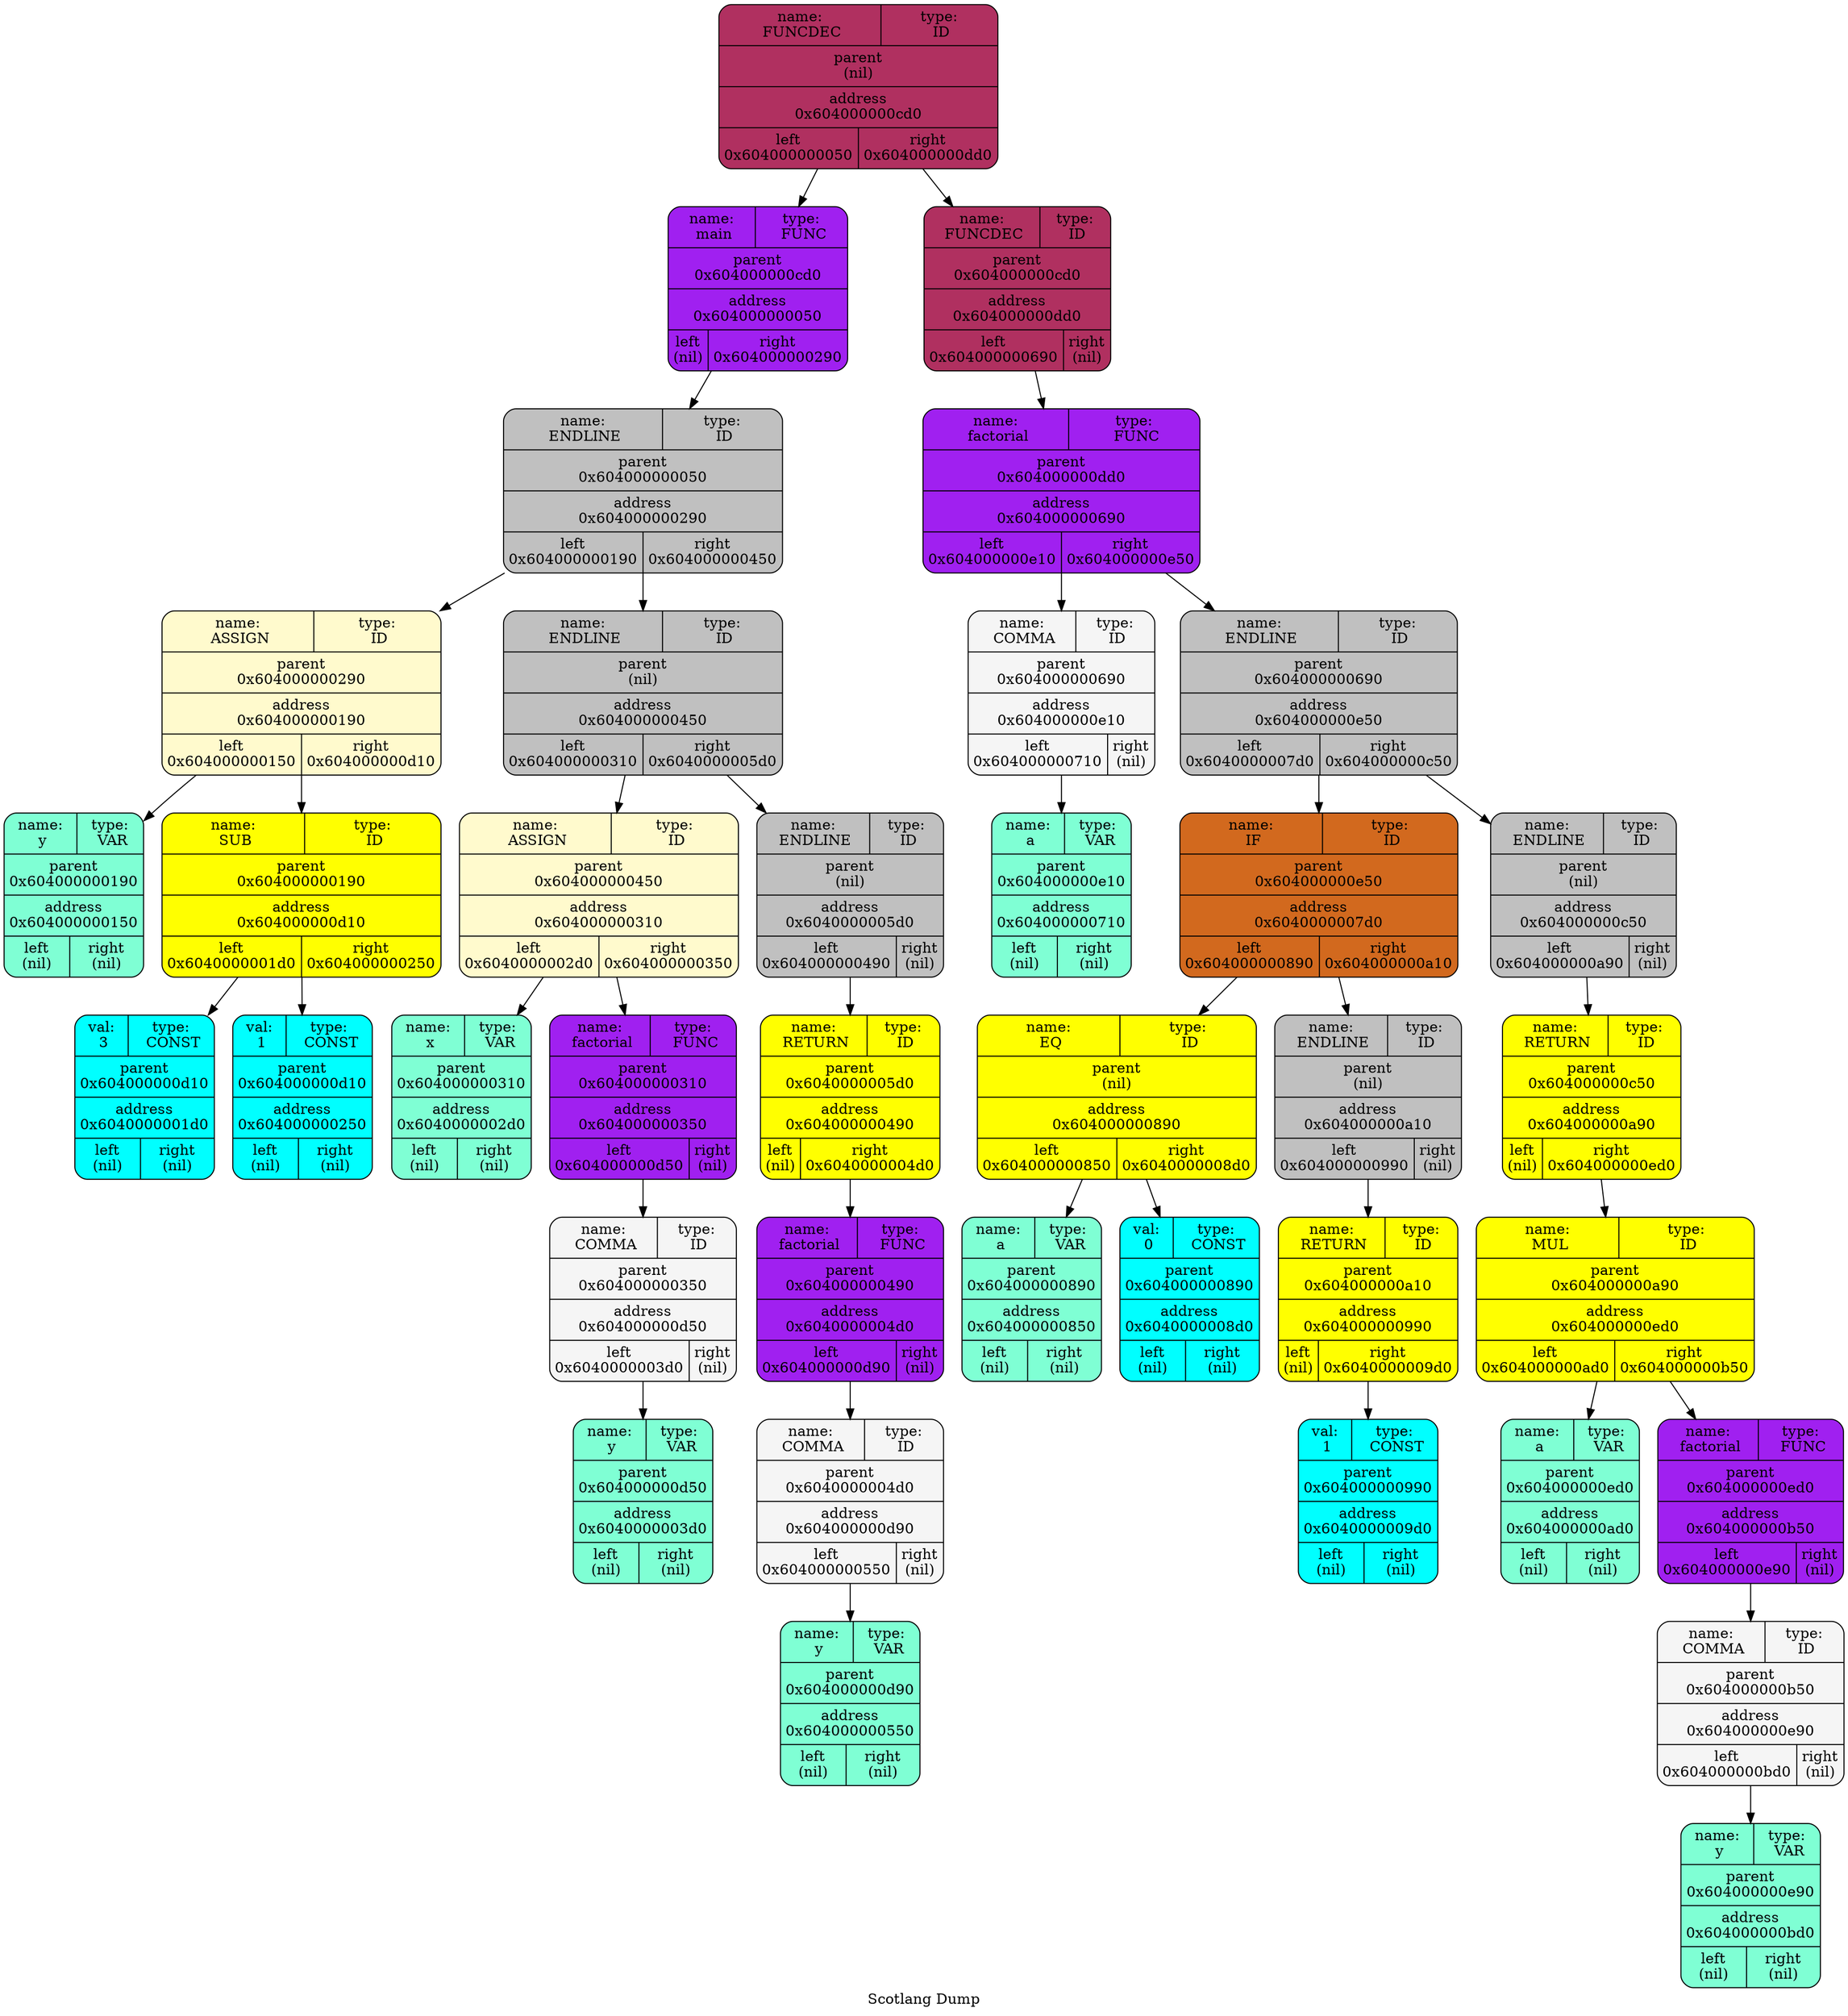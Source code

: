   digraph tree  {
  node[   shape     = "Mrecord",  style     = "filled",  fillcolor = "white",  fontcolor = "#000000",  margin    = "0.075"];
  rankdir   = "TB";

  label     = "Scotlang Dump";
"node0" [shape = "Mrecord", label = "{{<left>name:\n FUNCDEC | <right>type:\n ID} | parent\n(nil) | <f0> address\n0x604000000cd0| {<left>left\n0x604000000050 | <right>right\n0x604000000dd0\n}}", fillcolor = "x11maroon"]
"node1" [shape = "Mrecord", label = "{{<left>name:\n main | <right>type:\n FUNC} | parent\n0x604000000cd0 | <f0> address\n0x604000000050| {<left>left\n(nil) | <right>right\n0x604000000290\n}}", fillcolor = "purple"]
"node2" [shape = "Mrecord", label = "{{<left>name:\n ENDLINE | <right>type:\n ID} | parent\n0x604000000050 | <f0> address\n0x604000000290| {<left>left\n0x604000000190 | <right>right\n0x604000000450\n}}", fillcolor = "gray"]
"node3" [shape = "Mrecord", label = "{{<left>name:\n ASSIGN | <right>type:\n ID} | parent\n0x604000000290 | <f0> address\n0x604000000190| {<left>left\n0x604000000150 | <right>right\n0x604000000d10\n}}", fillcolor = "lemonchiffon"]
"node4" [shape = "Mrecord", label = "{{<left>name:\n y | <right>type:\n VAR} | parent\n0x604000000190 | <f0> address\n0x604000000150| {<left>left\n(nil) | <right>right\n(nil)\n}}", fillcolor = "aquamarine"]
"node3" -> "node4"
"node5" [shape = "Mrecord", label = "{{<left>name:\n SUB | <right>type:\n ID} | parent\n0x604000000190 | <f0> address\n0x604000000d10| {<left>left\n0x6040000001d0 | <right>right\n0x604000000250\n}}", fillcolor = "yellow"]
"node6" [shape = "Mrecord", label = "{{<left>val:\n 3 | <right>type:\n CONST} | parent\n0x604000000d10 | <f0> address\n0x6040000001d0| {<left>left\n(nil) | <right>right\n(nil)\n}}", fillcolor = "aqua"]
"node5" -> "node6"
"node7" [shape = "Mrecord", label = "{{<left>val:\n 1 | <right>type:\n CONST} | parent\n0x604000000d10 | <f0> address\n0x604000000250| {<left>left\n(nil) | <right>right\n(nil)\n}}", fillcolor = "aqua"]
"node5" -> "node7"
"node3" -> "node5"
"node2" -> "node3"
"node8" [shape = "Mrecord", label = "{{<left>name:\n ENDLINE | <right>type:\n ID} | parent\n(nil) | <f0> address\n0x604000000450| {<left>left\n0x604000000310 | <right>right\n0x6040000005d0\n}}", fillcolor = "gray"]
"node9" [shape = "Mrecord", label = "{{<left>name:\n ASSIGN | <right>type:\n ID} | parent\n0x604000000450 | <f0> address\n0x604000000310| {<left>left\n0x6040000002d0 | <right>right\n0x604000000350\n}}", fillcolor = "lemonchiffon"]
"node10" [shape = "Mrecord", label = "{{<left>name:\n x | <right>type:\n VAR} | parent\n0x604000000310 | <f0> address\n0x6040000002d0| {<left>left\n(nil) | <right>right\n(nil)\n}}", fillcolor = "aquamarine"]
"node9" -> "node10"
"node11" [shape = "Mrecord", label = "{{<left>name:\n factorial | <right>type:\n FUNC} | parent\n0x604000000310 | <f0> address\n0x604000000350| {<left>left\n0x604000000d50 | <right>right\n(nil)\n}}", fillcolor = "purple"]
"node12" [shape = "Mrecord", label = "{{<left>name:\n COMMA | <right>type:\n ID} | parent\n0x604000000350 | <f0> address\n0x604000000d50| {<left>left\n0x6040000003d0 | <right>right\n(nil)\n}}", fillcolor = "whitesmoke"]
"node13" [shape = "Mrecord", label = "{{<left>name:\n y | <right>type:\n VAR} | parent\n0x604000000d50 | <f0> address\n0x6040000003d0| {<left>left\n(nil) | <right>right\n(nil)\n}}", fillcolor = "aquamarine"]
"node12" -> "node13"
"node11" -> "node12"
"node9" -> "node11"
"node8" -> "node9"
"node14" [shape = "Mrecord", label = "{{<left>name:\n ENDLINE | <right>type:\n ID} | parent\n(nil) | <f0> address\n0x6040000005d0| {<left>left\n0x604000000490 | <right>right\n(nil)\n}}", fillcolor = "gray"]
"node15" [shape = "Mrecord", label = "{{<left>name:\n RETURN | <right>type:\n ID} | parent\n0x6040000005d0 | <f0> address\n0x604000000490| {<left>left\n(nil) | <right>right\n0x6040000004d0\n}}", fillcolor = "yellow"]
"node16" [shape = "Mrecord", label = "{{<left>name:\n factorial | <right>type:\n FUNC} | parent\n0x604000000490 | <f0> address\n0x6040000004d0| {<left>left\n0x604000000d90 | <right>right\n(nil)\n}}", fillcolor = "purple"]
"node17" [shape = "Mrecord", label = "{{<left>name:\n COMMA | <right>type:\n ID} | parent\n0x6040000004d0 | <f0> address\n0x604000000d90| {<left>left\n0x604000000550 | <right>right\n(nil)\n}}", fillcolor = "whitesmoke"]
"node18" [shape = "Mrecord", label = "{{<left>name:\n y | <right>type:\n VAR} | parent\n0x604000000d90 | <f0> address\n0x604000000550| {<left>left\n(nil) | <right>right\n(nil)\n}}", fillcolor = "aquamarine"]
"node17" -> "node18"
"node16" -> "node17"
"node15" -> "node16"
"node14" -> "node15"
"node8" -> "node14"
"node2" -> "node8"
"node1" -> "node2"
"node0" -> "node1"
"node19" [shape = "Mrecord", label = "{{<left>name:\n FUNCDEC | <right>type:\n ID} | parent\n0x604000000cd0 | <f0> address\n0x604000000dd0| {<left>left\n0x604000000690 | <right>right\n(nil)\n}}", fillcolor = "x11maroon"]
"node20" [shape = "Mrecord", label = "{{<left>name:\n factorial | <right>type:\n FUNC} | parent\n0x604000000dd0 | <f0> address\n0x604000000690| {<left>left\n0x604000000e10 | <right>right\n0x604000000e50\n}}", fillcolor = "purple"]
"node21" [shape = "Mrecord", label = "{{<left>name:\n COMMA | <right>type:\n ID} | parent\n0x604000000690 | <f0> address\n0x604000000e10| {<left>left\n0x604000000710 | <right>right\n(nil)\n}}", fillcolor = "whitesmoke"]
"node22" [shape = "Mrecord", label = "{{<left>name:\n a | <right>type:\n VAR} | parent\n0x604000000e10 | <f0> address\n0x604000000710| {<left>left\n(nil) | <right>right\n(nil)\n}}", fillcolor = "aquamarine"]
"node21" -> "node22"
"node20" -> "node21"
"node23" [shape = "Mrecord", label = "{{<left>name:\n ENDLINE | <right>type:\n ID} | parent\n0x604000000690 | <f0> address\n0x604000000e50| {<left>left\n0x6040000007d0 | <right>right\n0x604000000c50\n}}", fillcolor = "gray"]
"node24" [shape = "Mrecord", label = "{{<left>name:\n IF | <right>type:\n ID} | parent\n0x604000000e50 | <f0> address\n0x6040000007d0| {<left>left\n0x604000000890 | <right>right\n0x604000000a10\n}}", fillcolor = "chocolate"]
"node25" [shape = "Mrecord", label = "{{<left>name:\n EQ | <right>type:\n ID} | parent\n(nil) | <f0> address\n0x604000000890| {<left>left\n0x604000000850 | <right>right\n0x6040000008d0\n}}", fillcolor = "yellow"]
"node26" [shape = "Mrecord", label = "{{<left>name:\n a | <right>type:\n VAR} | parent\n0x604000000890 | <f0> address\n0x604000000850| {<left>left\n(nil) | <right>right\n(nil)\n}}", fillcolor = "aquamarine"]
"node25" -> "node26"
"node27" [shape = "Mrecord", label = "{{<left>val:\n 0 | <right>type:\n CONST} | parent\n0x604000000890 | <f0> address\n0x6040000008d0| {<left>left\n(nil) | <right>right\n(nil)\n}}", fillcolor = "aqua"]
"node25" -> "node27"
"node24" -> "node25"
"node28" [shape = "Mrecord", label = "{{<left>name:\n ENDLINE | <right>type:\n ID} | parent\n(nil) | <f0> address\n0x604000000a10| {<left>left\n0x604000000990 | <right>right\n(nil)\n}}", fillcolor = "gray"]
"node29" [shape = "Mrecord", label = "{{<left>name:\n RETURN | <right>type:\n ID} | parent\n0x604000000a10 | <f0> address\n0x604000000990| {<left>left\n(nil) | <right>right\n0x6040000009d0\n}}", fillcolor = "yellow"]
"node30" [shape = "Mrecord", label = "{{<left>val:\n 1 | <right>type:\n CONST} | parent\n0x604000000990 | <f0> address\n0x6040000009d0| {<left>left\n(nil) | <right>right\n(nil)\n}}", fillcolor = "aqua"]
"node29" -> "node30"
"node28" -> "node29"
"node24" -> "node28"
"node23" -> "node24"
"node31" [shape = "Mrecord", label = "{{<left>name:\n ENDLINE | <right>type:\n ID} | parent\n(nil) | <f0> address\n0x604000000c50| {<left>left\n0x604000000a90 | <right>right\n(nil)\n}}", fillcolor = "gray"]
"node32" [shape = "Mrecord", label = "{{<left>name:\n RETURN | <right>type:\n ID} | parent\n0x604000000c50 | <f0> address\n0x604000000a90| {<left>left\n(nil) | <right>right\n0x604000000ed0\n}}", fillcolor = "yellow"]
"node33" [shape = "Mrecord", label = "{{<left>name:\n MUL | <right>type:\n ID} | parent\n0x604000000a90 | <f0> address\n0x604000000ed0| {<left>left\n0x604000000ad0 | <right>right\n0x604000000b50\n}}", fillcolor = "yellow"]
"node34" [shape = "Mrecord", label = "{{<left>name:\n a | <right>type:\n VAR} | parent\n0x604000000ed0 | <f0> address\n0x604000000ad0| {<left>left\n(nil) | <right>right\n(nil)\n}}", fillcolor = "aquamarine"]
"node33" -> "node34"
"node35" [shape = "Mrecord", label = "{{<left>name:\n factorial | <right>type:\n FUNC} | parent\n0x604000000ed0 | <f0> address\n0x604000000b50| {<left>left\n0x604000000e90 | <right>right\n(nil)\n}}", fillcolor = "purple"]
"node36" [shape = "Mrecord", label = "{{<left>name:\n COMMA | <right>type:\n ID} | parent\n0x604000000b50 | <f0> address\n0x604000000e90| {<left>left\n0x604000000bd0 | <right>right\n(nil)\n}}", fillcolor = "whitesmoke"]
"node37" [shape = "Mrecord", label = "{{<left>name:\n y | <right>type:\n VAR} | parent\n0x604000000e90 | <f0> address\n0x604000000bd0| {<left>left\n(nil) | <right>right\n(nil)\n}}", fillcolor = "aquamarine"]
"node36" -> "node37"
"node35" -> "node36"
"node33" -> "node35"
"node32" -> "node33"
"node31" -> "node32"
"node23" -> "node31"
"node20" -> "node23"
"node19" -> "node20"
"node0" -> "node19"
  }